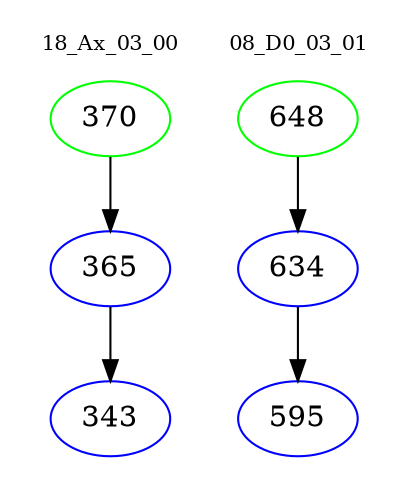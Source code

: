 digraph{
subgraph cluster_0 {
color = white
label = "18_Ax_03_00";
fontsize=10;
T0_370 [label="370", color="green"]
T0_370 -> T0_365 [color="black"]
T0_365 [label="365", color="blue"]
T0_365 -> T0_343 [color="black"]
T0_343 [label="343", color="blue"]
}
subgraph cluster_1 {
color = white
label = "08_D0_03_01";
fontsize=10;
T1_648 [label="648", color="green"]
T1_648 -> T1_634 [color="black"]
T1_634 [label="634", color="blue"]
T1_634 -> T1_595 [color="black"]
T1_595 [label="595", color="blue"]
}
}
